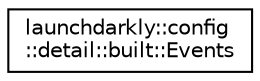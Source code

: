 digraph "Graphical Class Hierarchy"
{
 // LATEX_PDF_SIZE
  edge [fontname="Helvetica",fontsize="10",labelfontname="Helvetica",labelfontsize="10"];
  node [fontname="Helvetica",fontsize="10",shape=record];
  rankdir="LR";
  Node0 [label="launchdarkly::config\l::detail::built::Events",height=0.2,width=0.4,color="black", fillcolor="white", style="filled",URL="$classlaunchdarkly_1_1config_1_1detail_1_1built_1_1Events.html",tooltip=" "];
}
